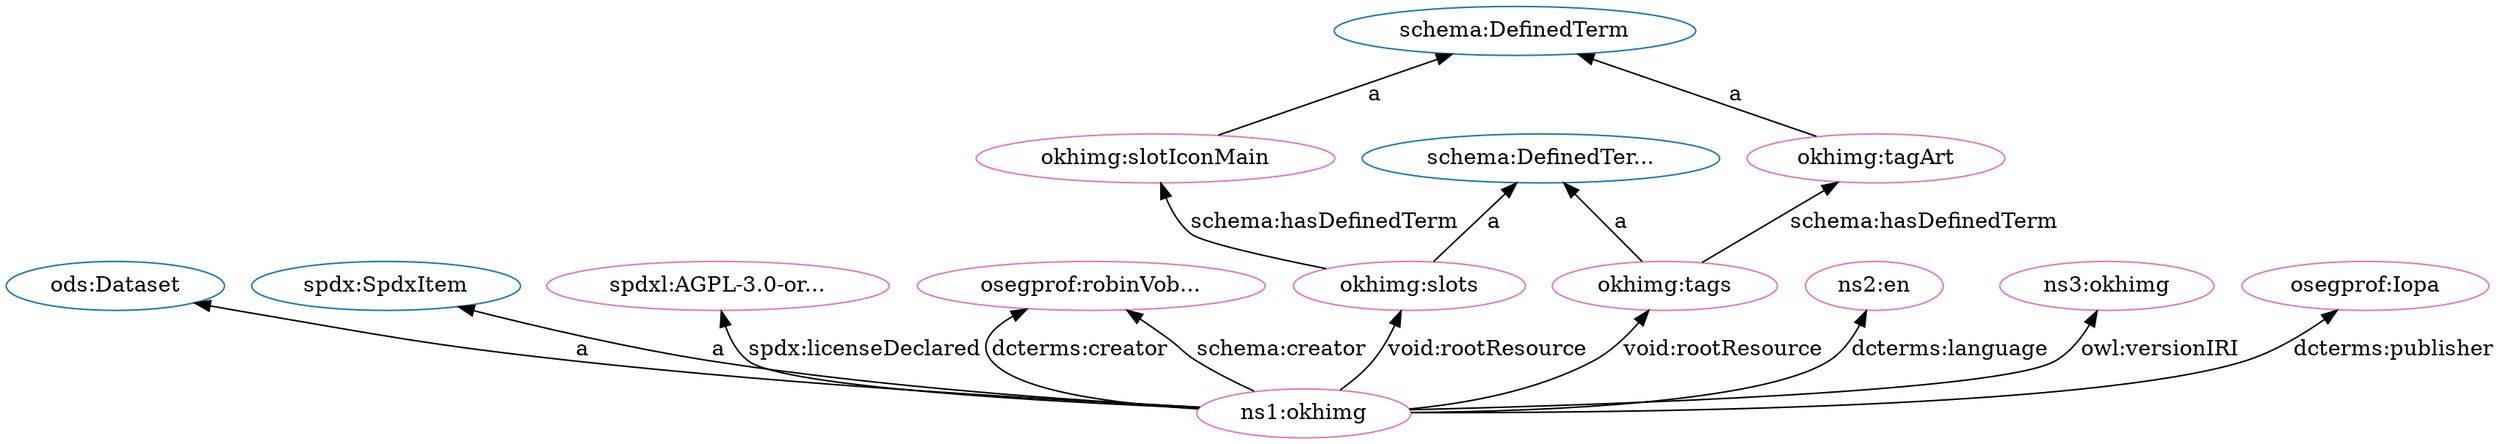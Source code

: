 digraph G {
  rankdir=BT
  node[height=.3]
"http://schema.org/DefinedTerm" [fillcolor="#1f77b4" color="#1f77b4" label="schema:DefinedTerm"]
"http://w3id.org/oseg/ont/ods#Dataset" [fillcolor="#1f77b4" color="#1f77b4" label="ods:Dataset"]
"http://spdx.org/rdf/terms#SpdxItem" [fillcolor="#1f77b4" color="#1f77b4" label="spdx:SpdxItem"]
"http://schema.org/DefinedTermSet" [fillcolor="#1f77b4" color="#1f77b4" label="schema:DefinedTer..."]
"http://w3id.org/oseg/ont/okhimg#slotIconMain" [fillcolor="#e377c2" color="#e377c2" label="okhimg:slotIconMain"]
"http://spdx.org/licenses/AGPL-3.0-or-later" [fillcolor="#e377c2" color="#e377c2" label="spdxl:AGPL-3.0-or..."]
"http://w3id.org/oseg/ont/okhimg#tagArt" [fillcolor="#e377c2" color="#e377c2" label="okhimg:tagArt"]
"http://w3id.org/oseg/ont/oseg-profiles#robinVobruba" [fillcolor="#e377c2" color="#e377c2" label="osegprof:robinVob..."]
"http://w3id.org/oseg/ont/okhimg#slots" [fillcolor="#e377c2" color="#e377c2" label="okhimg:slots"]
"http://w3id.org/oseg/ont/okhimg" [fillcolor="#e377c2" color="#e377c2" label="ns1:okhimg"]
"http://w3id.org/oseg/ont/okhimg#tags" [fillcolor="#e377c2" color="#e377c2" label="okhimg:tags"]
"http://id.loc.gov/vocabulary/iso639-1/en" [fillcolor="#e377c2" color="#e377c2" label="ns2:en"]
"http://w3id.org/oseg/ont/0.1.0/okhimg" [fillcolor="#e377c2" color="#e377c2" label="ns3:okhimg"]
"http://w3id.org/oseg/ont/oseg-profiles#Iopa" [fillcolor="#e377c2" color="#e377c2" label="osegprof:Iopa"]
  "http://w3id.org/oseg/ont/okhimg#slotIconMain" -> "http://schema.org/DefinedTerm" [label="a"]
  "http://w3id.org/oseg/ont/okhimg" -> "http://spdx.org/licenses/AGPL-3.0-or-later" [label="spdx:licenseDeclared"]
  "http://w3id.org/oseg/ont/okhimg#tagArt" -> "http://schema.org/DefinedTerm" [label="a"]
  "http://w3id.org/oseg/ont/okhimg" -> "http://w3id.org/oseg/ont/oseg-profiles#robinVobruba" [label="dcterms:creator"]
  "http://w3id.org/oseg/ont/okhimg" -> "http://w3id.org/oseg/ont/okhimg#slots" [label="void:rootResource"]
  "http://w3id.org/oseg/ont/okhimg" -> "http://spdx.org/rdf/terms#SpdxItem" [label="a"]
  "http://w3id.org/oseg/ont/okhimg" -> "http://w3id.org/oseg/ont/oseg-profiles#robinVobruba" [label="schema:creator"]
  "http://w3id.org/oseg/ont/okhimg" -> "http://w3id.org/oseg/ont/okhimg#tags" [label="void:rootResource"]
  "http://w3id.org/oseg/ont/okhimg" -> "http://id.loc.gov/vocabulary/iso639-1/en" [label="dcterms:language"]
  "http://w3id.org/oseg/ont/okhimg#tags" -> "http://w3id.org/oseg/ont/okhimg#tagArt" [label="schema:hasDefinedTerm"]
  "http://w3id.org/oseg/ont/okhimg#slots" -> "http://w3id.org/oseg/ont/okhimg#slotIconMain" [label="schema:hasDefinedTerm"]
  "http://w3id.org/oseg/ont/okhimg#slots" -> "http://schema.org/DefinedTermSet" [label="a"]
  "http://w3id.org/oseg/ont/okhimg" -> "http://w3id.org/oseg/ont/ods#Dataset" [label="a"]
  "http://w3id.org/oseg/ont/okhimg" -> "http://w3id.org/oseg/ont/oseg-profiles#Iopa" [label="dcterms:publisher"]
  "http://w3id.org/oseg/ont/okhimg#tags" -> "http://schema.org/DefinedTermSet" [label="a"]
  "http://w3id.org/oseg/ont/okhimg" -> "http://w3id.org/oseg/ont/0.1.0/okhimg" [label="owl:versionIRI"]
}

